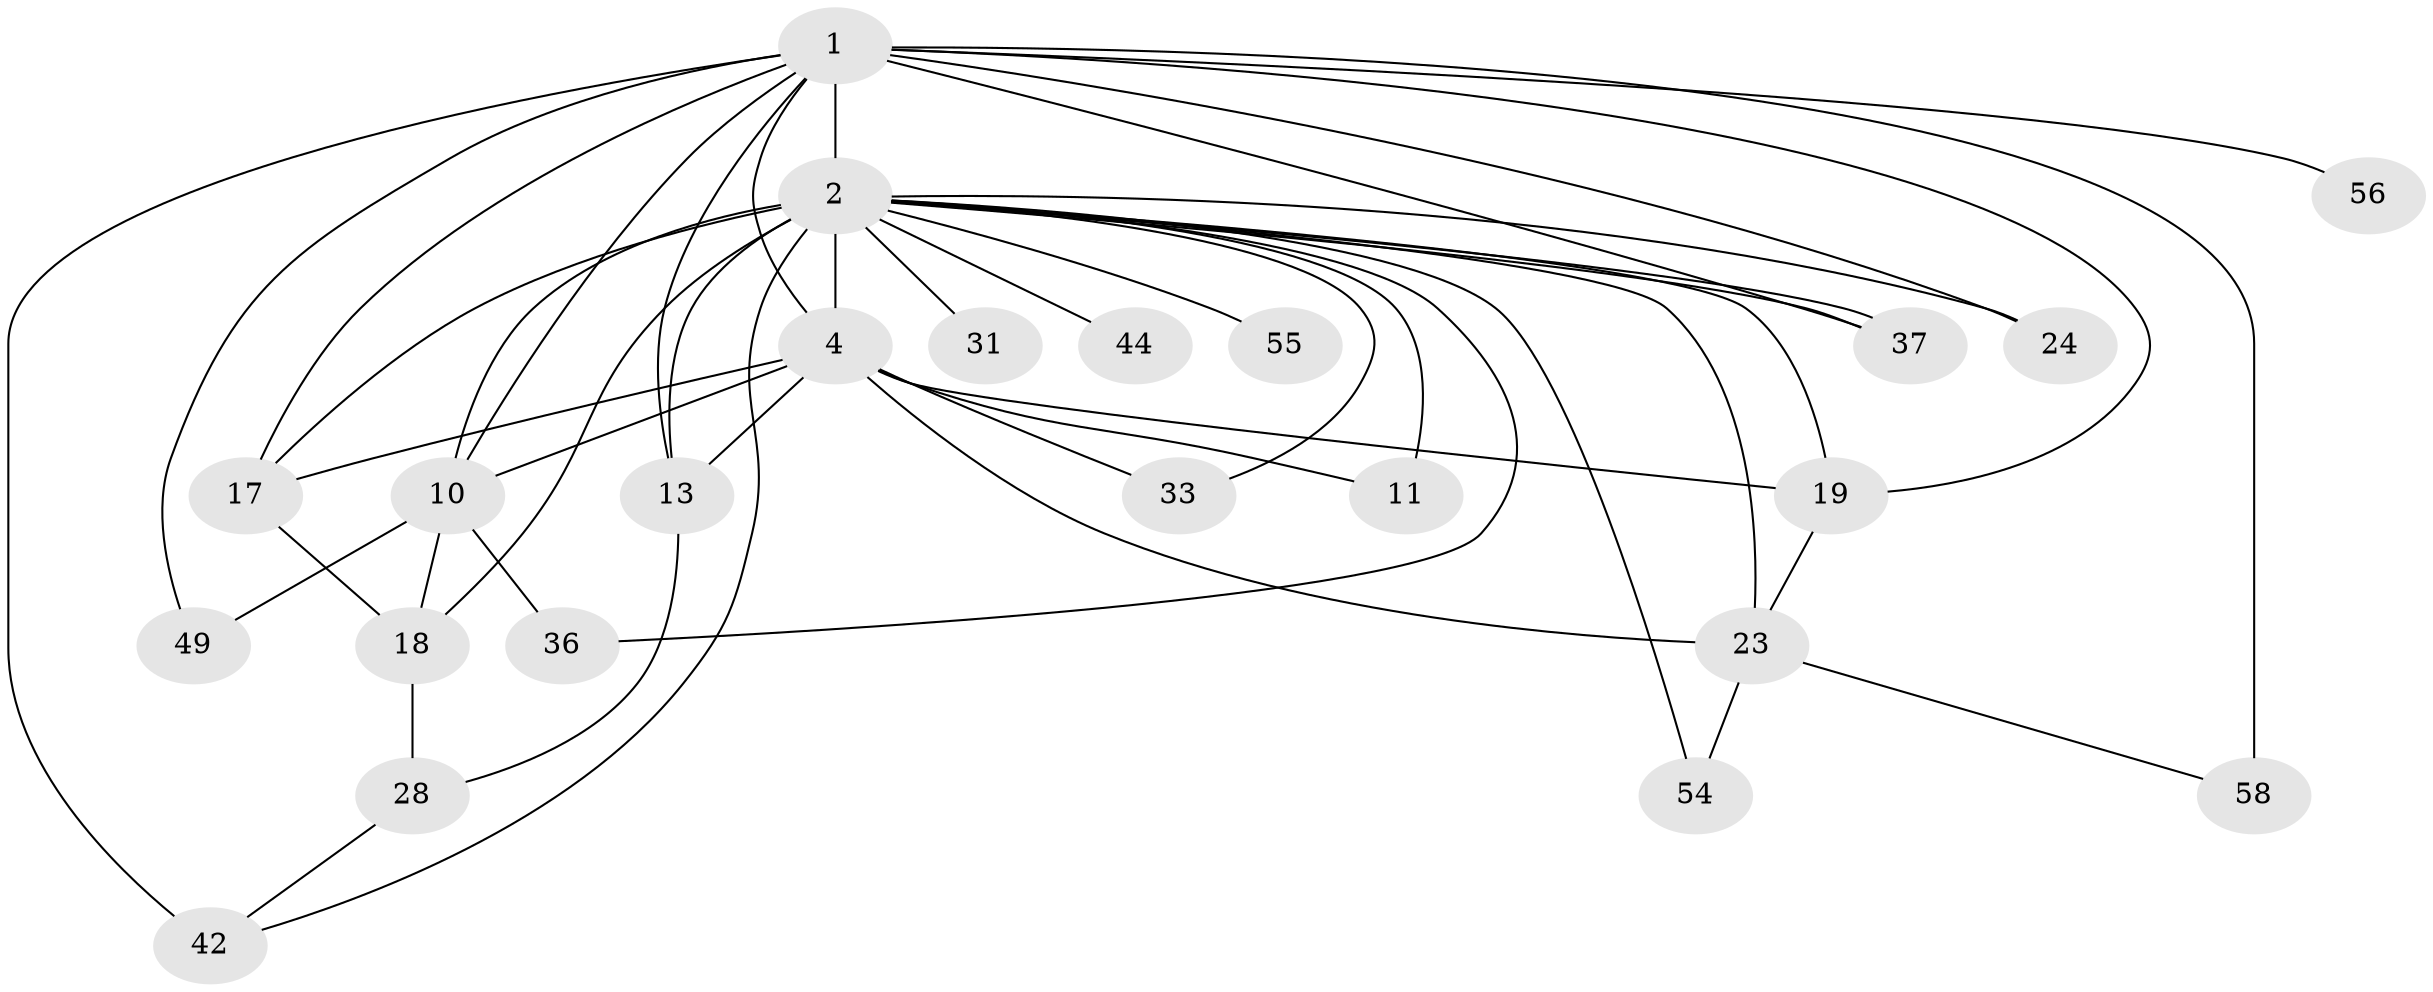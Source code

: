 // original degree distribution, {11: 0.025974025974025976, 24: 0.012987012987012988, 22: 0.012987012987012988, 18: 0.012987012987012988, 16: 0.012987012987012988, 17: 0.025974025974025976, 19: 0.012987012987012988, 12: 0.012987012987012988, 13: 0.012987012987012988, 4: 0.06493506493506493, 2: 0.5454545454545454, 3: 0.16883116883116883, 5: 0.05194805194805195, 7: 0.012987012987012988, 8: 0.012987012987012988}
// Generated by graph-tools (version 1.1) at 2025/17/03/04/25 18:17:17]
// undirected, 23 vertices, 47 edges
graph export_dot {
graph [start="1"]
  node [color=gray90,style=filled];
  1 [super="+22+3"];
  2 [super="+59+67+70+62+32+5+16+20+8+14+45"];
  4 [super="+7+12+48+52+21+39+30"];
  10 [super="+15"];
  11;
  13 [super="+74"];
  17 [super="+29+57"];
  18;
  19;
  23 [super="+35"];
  24;
  28;
  31;
  33;
  36;
  37 [super="+51"];
  42 [super="+43"];
  44;
  49;
  54;
  55;
  56;
  58 [super="+73"];
  1 -- 2 [weight=14];
  1 -- 4 [weight=6];
  1 -- 10 [weight=2];
  1 -- 13;
  1 -- 17 [weight=3];
  1 -- 19;
  1 -- 24;
  1 -- 37 [weight=2];
  1 -- 42 [weight=2];
  1 -- 49;
  1 -- 56 [weight=2];
  1 -- 58 [weight=2];
  2 -- 4 [weight=19];
  2 -- 10 [weight=7];
  2 -- 23 [weight=2];
  2 -- 31 [weight=2];
  2 -- 37;
  2 -- 37;
  2 -- 55 [weight=2];
  2 -- 11 [weight=2];
  2 -- 13;
  2 -- 17 [weight=6];
  2 -- 18;
  2 -- 19;
  2 -- 24 [weight=2];
  2 -- 36;
  2 -- 42;
  2 -- 44 [weight=2];
  2 -- 54;
  2 -- 33;
  4 -- 10 [weight=2];
  4 -- 11 [weight=2];
  4 -- 19 [weight=2];
  4 -- 13;
  4 -- 33;
  4 -- 23;
  4 -- 17;
  10 -- 36;
  10 -- 49;
  10 -- 18;
  13 -- 28;
  17 -- 18;
  18 -- 28;
  19 -- 23;
  23 -- 54;
  23 -- 58;
  28 -- 42;
}
